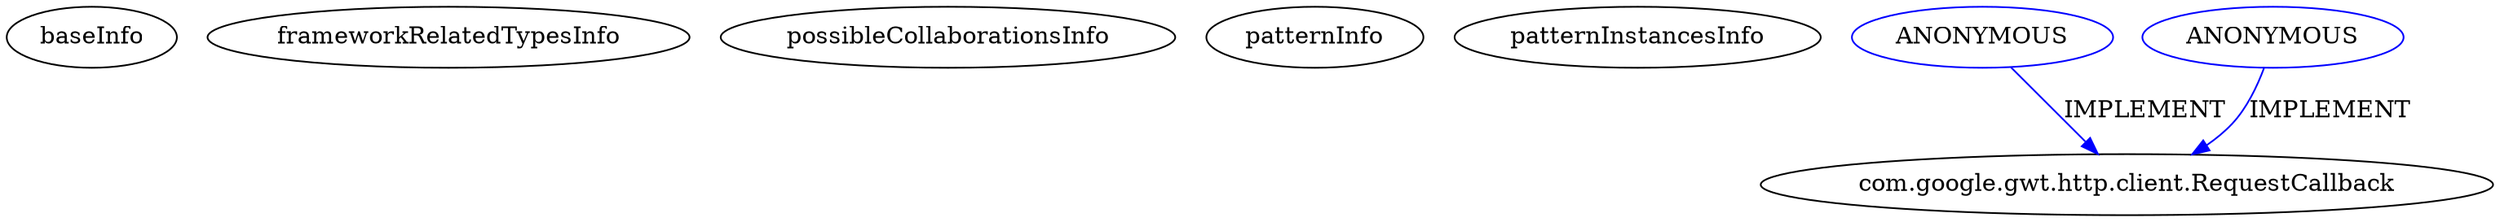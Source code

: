 digraph {
baseInfo[graphId=285,category="pattern",isAnonymous=false,possibleRelation=false]
frameworkRelatedTypesInfo[]
possibleCollaborationsInfo[]
patternInfo[frequency=2.0,patternRootClient=null]
patternInstancesInfo[0="12010994-GLI-TP1~/12010994-GLI-TP1/GLI-TP1-master/src/main/java/fr/istic/m2gl/gli/client/gli.java~gli~1",1="12010994-GLI-TP1~/12010994-GLI-TP1/GLI-TP1-master/src/main/java/fr/istic/m2gl/gli/client/TableWidget.java~TableWidget~8"]
62[label="com.google.gwt.http.client.RequestCallback",vertexType="FRAMEWORK_INTERFACE_TYPE",isFrameworkType=false]
177[label="ANONYMOUS",vertexType="REFERENCE_ANONYMOUS_DECLARATION",isFrameworkType=false,color=blue]
91[label="ANONYMOUS",vertexType="REFERENCE_ANONYMOUS_DECLARATION",isFrameworkType=false,color=blue]
177->62[label="IMPLEMENT",color=blue]
91->62[label="IMPLEMENT",color=blue]
}
